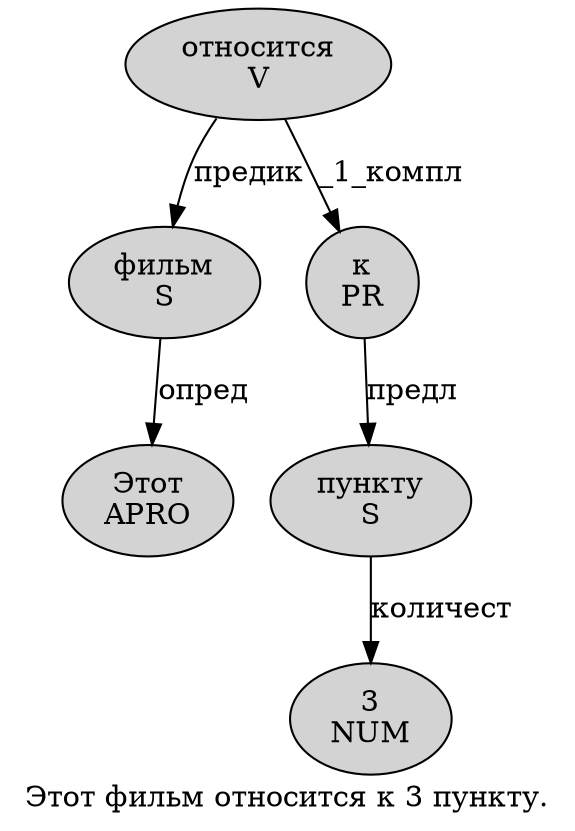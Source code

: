 digraph SENTENCE_1923 {
	graph [label="Этот фильм относится к 3 пункту."]
	node [style=filled]
		0 [label="Этот
APRO" color="" fillcolor=lightgray penwidth=1 shape=ellipse]
		1 [label="фильм
S" color="" fillcolor=lightgray penwidth=1 shape=ellipse]
		2 [label="относится
V" color="" fillcolor=lightgray penwidth=1 shape=ellipse]
		3 [label="к
PR" color="" fillcolor=lightgray penwidth=1 shape=ellipse]
		4 [label="3
NUM" color="" fillcolor=lightgray penwidth=1 shape=ellipse]
		5 [label="пункту
S" color="" fillcolor=lightgray penwidth=1 shape=ellipse]
			3 -> 5 [label="предл"]
			2 -> 1 [label="предик"]
			2 -> 3 [label="_1_компл"]
			5 -> 4 [label="количест"]
			1 -> 0 [label="опред"]
}